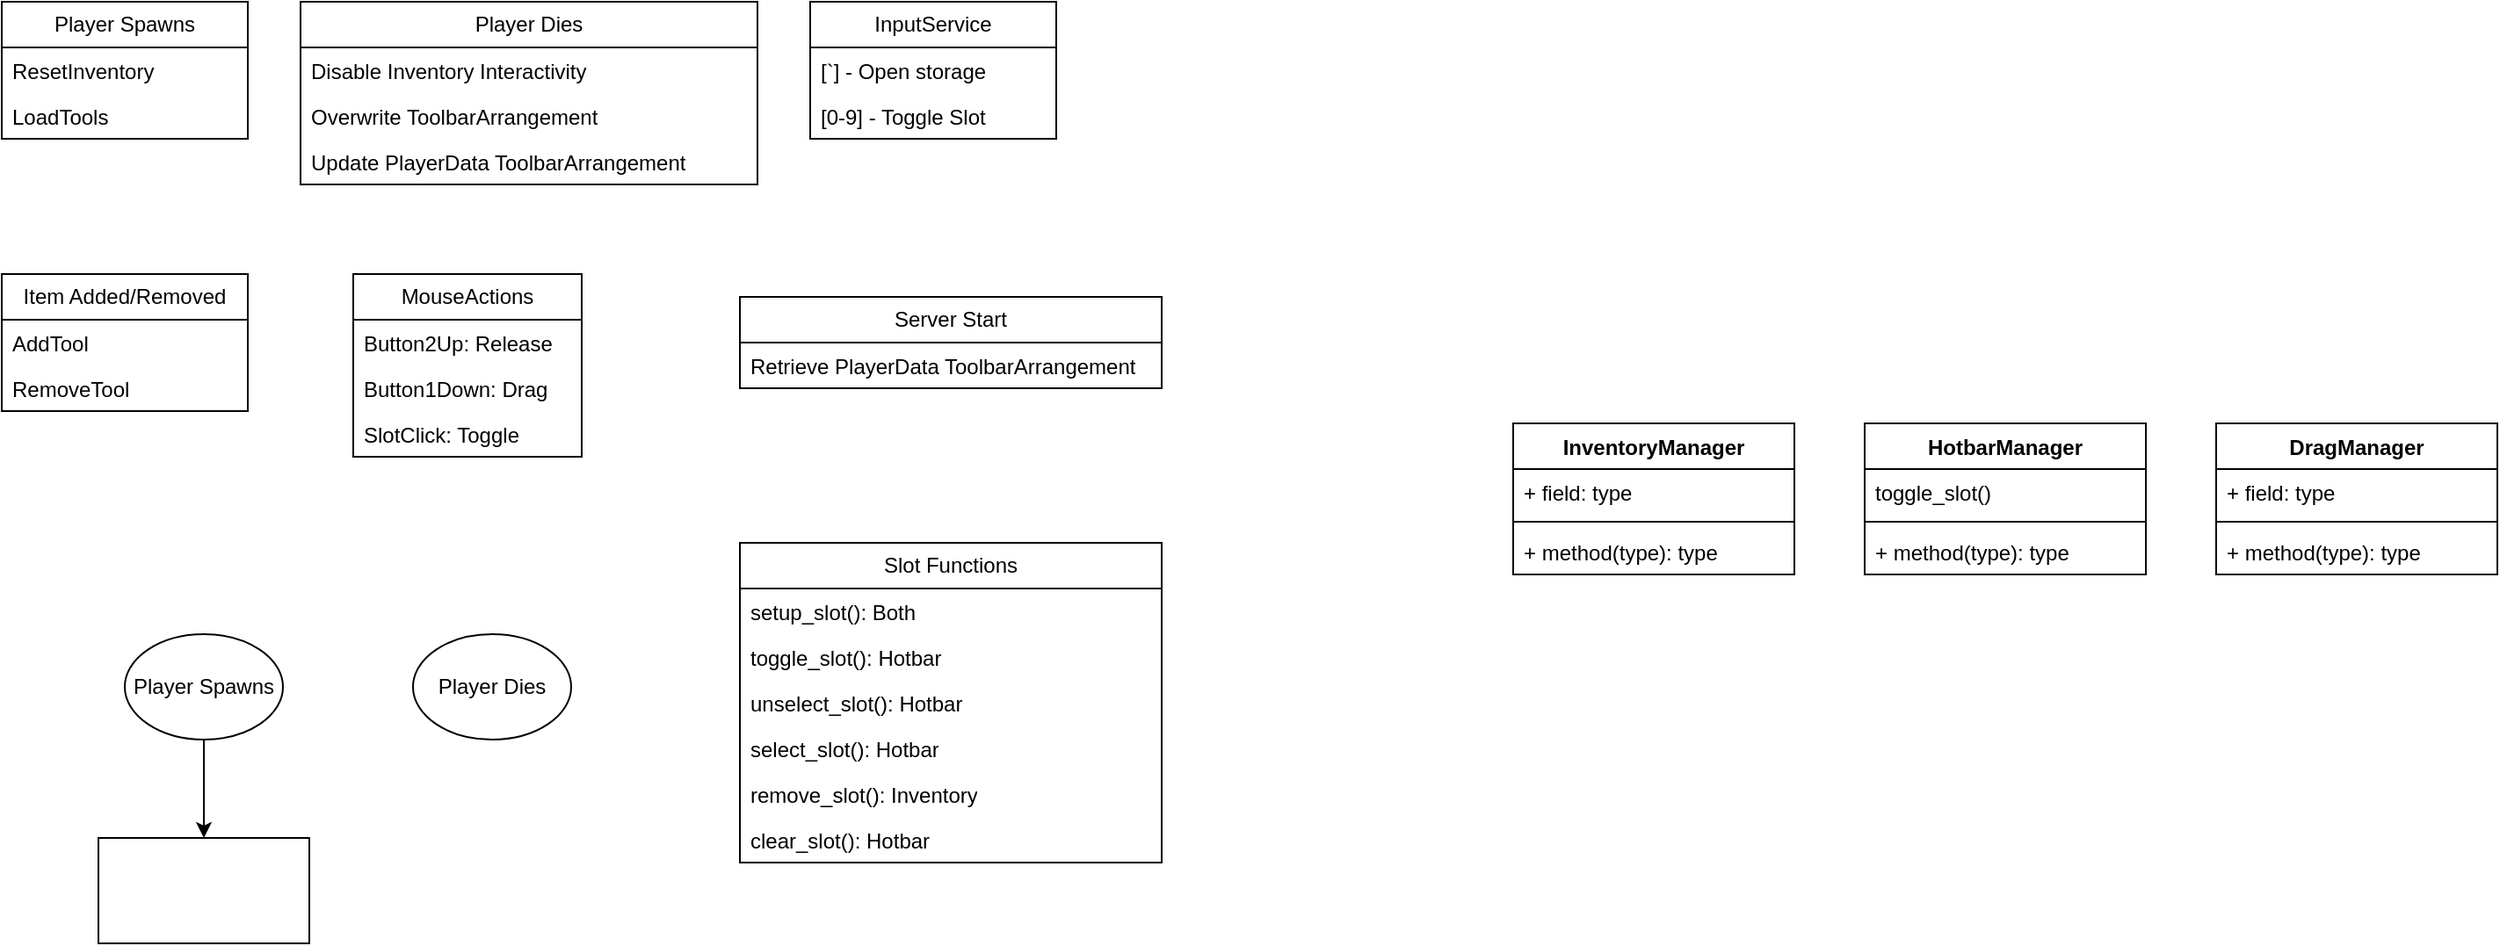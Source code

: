 <mxfile version="24.4.13" type="github">
  <diagram name="Strona-1" id="LjjAXJXx9sa2Wo-3Bv_H">
    <mxGraphModel dx="1105" dy="592" grid="1" gridSize="10" guides="1" tooltips="1" connect="1" arrows="1" fold="1" page="1" pageScale="1" pageWidth="827" pageHeight="1169" math="0" shadow="0">
      <root>
        <mxCell id="0" />
        <mxCell id="1" parent="0" />
        <mxCell id="_anSFyjnba7X9laORE8b-49" value="Player Spawns" style="swimlane;fontStyle=0;childLayout=stackLayout;horizontal=1;startSize=26;fillColor=none;horizontalStack=0;resizeParent=1;resizeParentMax=0;resizeLast=0;collapsible=1;marginBottom=0;whiteSpace=wrap;html=1;" vertex="1" parent="1">
          <mxGeometry x="90" y="40" width="140" height="78" as="geometry" />
        </mxCell>
        <mxCell id="_anSFyjnba7X9laORE8b-51" value="ResetInventory" style="text;strokeColor=none;fillColor=none;align=left;verticalAlign=top;spacingLeft=4;spacingRight=4;overflow=hidden;rotatable=0;points=[[0,0.5],[1,0.5]];portConstraint=eastwest;whiteSpace=wrap;html=1;" vertex="1" parent="_anSFyjnba7X9laORE8b-49">
          <mxGeometry y="26" width="140" height="26" as="geometry" />
        </mxCell>
        <mxCell id="_anSFyjnba7X9laORE8b-52" value="LoadTools" style="text;strokeColor=none;fillColor=none;align=left;verticalAlign=top;spacingLeft=4;spacingRight=4;overflow=hidden;rotatable=0;points=[[0,0.5],[1,0.5]];portConstraint=eastwest;whiteSpace=wrap;html=1;" vertex="1" parent="_anSFyjnba7X9laORE8b-49">
          <mxGeometry y="52" width="140" height="26" as="geometry" />
        </mxCell>
        <mxCell id="_anSFyjnba7X9laORE8b-53" value="Player Dies" style="swimlane;fontStyle=0;childLayout=stackLayout;horizontal=1;startSize=26;fillColor=none;horizontalStack=0;resizeParent=1;resizeParentMax=0;resizeLast=0;collapsible=1;marginBottom=0;whiteSpace=wrap;html=1;" vertex="1" parent="1">
          <mxGeometry x="260" y="40" width="260" height="104" as="geometry" />
        </mxCell>
        <mxCell id="_anSFyjnba7X9laORE8b-54" value="Disable Inventory Interactivity" style="text;strokeColor=none;fillColor=none;align=left;verticalAlign=top;spacingLeft=4;spacingRight=4;overflow=hidden;rotatable=0;points=[[0,0.5],[1,0.5]];portConstraint=eastwest;whiteSpace=wrap;html=1;" vertex="1" parent="_anSFyjnba7X9laORE8b-53">
          <mxGeometry y="26" width="260" height="26" as="geometry" />
        </mxCell>
        <mxCell id="_anSFyjnba7X9laORE8b-55" value="Overwrite ToolbarArrangement" style="text;strokeColor=none;fillColor=none;align=left;verticalAlign=top;spacingLeft=4;spacingRight=4;overflow=hidden;rotatable=0;points=[[0,0.5],[1,0.5]];portConstraint=eastwest;whiteSpace=wrap;html=1;" vertex="1" parent="_anSFyjnba7X9laORE8b-53">
          <mxGeometry y="52" width="260" height="26" as="geometry" />
        </mxCell>
        <mxCell id="_anSFyjnba7X9laORE8b-69" value="Update PlayerData ToolbarArrangement" style="text;strokeColor=none;fillColor=none;align=left;verticalAlign=top;spacingLeft=4;spacingRight=4;overflow=hidden;rotatable=0;points=[[0,0.5],[1,0.5]];portConstraint=eastwest;whiteSpace=wrap;html=1;" vertex="1" parent="_anSFyjnba7X9laORE8b-53">
          <mxGeometry y="78" width="260" height="26" as="geometry" />
        </mxCell>
        <mxCell id="_anSFyjnba7X9laORE8b-57" value="InputService" style="swimlane;fontStyle=0;childLayout=stackLayout;horizontal=1;startSize=26;fillColor=none;horizontalStack=0;resizeParent=1;resizeParentMax=0;resizeLast=0;collapsible=1;marginBottom=0;whiteSpace=wrap;html=1;" vertex="1" parent="1">
          <mxGeometry x="550" y="40" width="140" height="78" as="geometry" />
        </mxCell>
        <mxCell id="_anSFyjnba7X9laORE8b-58" value="[`] - Open storage" style="text;strokeColor=none;fillColor=none;align=left;verticalAlign=top;spacingLeft=4;spacingRight=4;overflow=hidden;rotatable=0;points=[[0,0.5],[1,0.5]];portConstraint=eastwest;whiteSpace=wrap;html=1;" vertex="1" parent="_anSFyjnba7X9laORE8b-57">
          <mxGeometry y="26" width="140" height="26" as="geometry" />
        </mxCell>
        <mxCell id="_anSFyjnba7X9laORE8b-59" value="[0-9] - Toggle Slot" style="text;strokeColor=none;fillColor=none;align=left;verticalAlign=top;spacingLeft=4;spacingRight=4;overflow=hidden;rotatable=0;points=[[0,0.5],[1,0.5]];portConstraint=eastwest;whiteSpace=wrap;html=1;" vertex="1" parent="_anSFyjnba7X9laORE8b-57">
          <mxGeometry y="52" width="140" height="26" as="geometry" />
        </mxCell>
        <mxCell id="_anSFyjnba7X9laORE8b-61" value="MouseActions" style="swimlane;fontStyle=0;childLayout=stackLayout;horizontal=1;startSize=26;fillColor=none;horizontalStack=0;resizeParent=1;resizeParentMax=0;resizeLast=0;collapsible=1;marginBottom=0;whiteSpace=wrap;html=1;" vertex="1" parent="1">
          <mxGeometry x="290" y="195" width="130" height="104" as="geometry" />
        </mxCell>
        <mxCell id="_anSFyjnba7X9laORE8b-62" value="Button2Up: Release" style="text;strokeColor=none;fillColor=none;align=left;verticalAlign=top;spacingLeft=4;spacingRight=4;overflow=hidden;rotatable=0;points=[[0,0.5],[1,0.5]];portConstraint=eastwest;whiteSpace=wrap;html=1;" vertex="1" parent="_anSFyjnba7X9laORE8b-61">
          <mxGeometry y="26" width="130" height="26" as="geometry" />
        </mxCell>
        <mxCell id="_anSFyjnba7X9laORE8b-81" value="Button1Down: Drag" style="text;strokeColor=none;fillColor=none;align=left;verticalAlign=top;spacingLeft=4;spacingRight=4;overflow=hidden;rotatable=0;points=[[0,0.5],[1,0.5]];portConstraint=eastwest;whiteSpace=wrap;html=1;" vertex="1" parent="_anSFyjnba7X9laORE8b-61">
          <mxGeometry y="52" width="130" height="26" as="geometry" />
        </mxCell>
        <mxCell id="_anSFyjnba7X9laORE8b-83" value="SlotClick: Toggle" style="text;strokeColor=none;fillColor=none;align=left;verticalAlign=top;spacingLeft=4;spacingRight=4;overflow=hidden;rotatable=0;points=[[0,0.5],[1,0.5]];portConstraint=eastwest;whiteSpace=wrap;html=1;" vertex="1" parent="_anSFyjnba7X9laORE8b-61">
          <mxGeometry y="78" width="130" height="26" as="geometry" />
        </mxCell>
        <mxCell id="_anSFyjnba7X9laORE8b-65" value="Item Added/Removed" style="swimlane;fontStyle=0;childLayout=stackLayout;horizontal=1;startSize=26;fillColor=none;horizontalStack=0;resizeParent=1;resizeParentMax=0;resizeLast=0;collapsible=1;marginBottom=0;whiteSpace=wrap;html=1;" vertex="1" parent="1">
          <mxGeometry x="90" y="195" width="140" height="78" as="geometry" />
        </mxCell>
        <mxCell id="_anSFyjnba7X9laORE8b-66" value="AddTool" style="text;strokeColor=none;fillColor=none;align=left;verticalAlign=top;spacingLeft=4;spacingRight=4;overflow=hidden;rotatable=0;points=[[0,0.5],[1,0.5]];portConstraint=eastwest;whiteSpace=wrap;html=1;" vertex="1" parent="_anSFyjnba7X9laORE8b-65">
          <mxGeometry y="26" width="140" height="26" as="geometry" />
        </mxCell>
        <mxCell id="_anSFyjnba7X9laORE8b-67" value="RemoveTool" style="text;strokeColor=none;fillColor=none;align=left;verticalAlign=top;spacingLeft=4;spacingRight=4;overflow=hidden;rotatable=0;points=[[0,0.5],[1,0.5]];portConstraint=eastwest;whiteSpace=wrap;html=1;" vertex="1" parent="_anSFyjnba7X9laORE8b-65">
          <mxGeometry y="52" width="140" height="26" as="geometry" />
        </mxCell>
        <mxCell id="_anSFyjnba7X9laORE8b-70" value="Server Start" style="swimlane;fontStyle=0;childLayout=stackLayout;horizontal=1;startSize=26;fillColor=none;horizontalStack=0;resizeParent=1;resizeParentMax=0;resizeLast=0;collapsible=1;marginBottom=0;whiteSpace=wrap;html=1;" vertex="1" parent="1">
          <mxGeometry x="510" y="208" width="240" height="52" as="geometry" />
        </mxCell>
        <mxCell id="_anSFyjnba7X9laORE8b-71" value="Retrieve PlayerData ToolbarArrangement" style="text;strokeColor=none;fillColor=none;align=left;verticalAlign=top;spacingLeft=4;spacingRight=4;overflow=hidden;rotatable=0;points=[[0,0.5],[1,0.5]];portConstraint=eastwest;whiteSpace=wrap;html=1;" vertex="1" parent="_anSFyjnba7X9laORE8b-70">
          <mxGeometry y="26" width="240" height="26" as="geometry" />
        </mxCell>
        <mxCell id="_anSFyjnba7X9laORE8b-117" value="" style="edgeStyle=orthogonalEdgeStyle;rounded=0;orthogonalLoop=1;jettySize=auto;html=1;" edge="1" parent="1" source="_anSFyjnba7X9laORE8b-84" target="_anSFyjnba7X9laORE8b-116">
          <mxGeometry relative="1" as="geometry" />
        </mxCell>
        <mxCell id="_anSFyjnba7X9laORE8b-84" value="Player Spawns" style="ellipse;whiteSpace=wrap;html=1;" vertex="1" parent="1">
          <mxGeometry x="160" y="400" width="90" height="60" as="geometry" />
        </mxCell>
        <mxCell id="_anSFyjnba7X9laORE8b-85" value="Player Dies" style="ellipse;whiteSpace=wrap;html=1;" vertex="1" parent="1">
          <mxGeometry x="324" y="400" width="90" height="60" as="geometry" />
        </mxCell>
        <mxCell id="_anSFyjnba7X9laORE8b-88" value="InventoryManager" style="swimlane;fontStyle=1;align=center;verticalAlign=top;childLayout=stackLayout;horizontal=1;startSize=26;horizontalStack=0;resizeParent=1;resizeParentMax=0;resizeLast=0;collapsible=1;marginBottom=0;whiteSpace=wrap;html=1;" vertex="1" parent="1">
          <mxGeometry x="950" y="280" width="160" height="86" as="geometry" />
        </mxCell>
        <mxCell id="_anSFyjnba7X9laORE8b-89" value="+ field: type" style="text;strokeColor=none;fillColor=none;align=left;verticalAlign=top;spacingLeft=4;spacingRight=4;overflow=hidden;rotatable=0;points=[[0,0.5],[1,0.5]];portConstraint=eastwest;whiteSpace=wrap;html=1;" vertex="1" parent="_anSFyjnba7X9laORE8b-88">
          <mxGeometry y="26" width="160" height="26" as="geometry" />
        </mxCell>
        <mxCell id="_anSFyjnba7X9laORE8b-90" value="" style="line;strokeWidth=1;fillColor=none;align=left;verticalAlign=middle;spacingTop=-1;spacingLeft=3;spacingRight=3;rotatable=0;labelPosition=right;points=[];portConstraint=eastwest;strokeColor=inherit;" vertex="1" parent="_anSFyjnba7X9laORE8b-88">
          <mxGeometry y="52" width="160" height="8" as="geometry" />
        </mxCell>
        <mxCell id="_anSFyjnba7X9laORE8b-91" value="+ method(type): type" style="text;strokeColor=none;fillColor=none;align=left;verticalAlign=top;spacingLeft=4;spacingRight=4;overflow=hidden;rotatable=0;points=[[0,0.5],[1,0.5]];portConstraint=eastwest;whiteSpace=wrap;html=1;" vertex="1" parent="_anSFyjnba7X9laORE8b-88">
          <mxGeometry y="60" width="160" height="26" as="geometry" />
        </mxCell>
        <mxCell id="_anSFyjnba7X9laORE8b-92" value="HotbarManager" style="swimlane;fontStyle=1;align=center;verticalAlign=top;childLayout=stackLayout;horizontal=1;startSize=26;horizontalStack=0;resizeParent=1;resizeParentMax=0;resizeLast=0;collapsible=1;marginBottom=0;whiteSpace=wrap;html=1;" vertex="1" parent="1">
          <mxGeometry x="1150" y="280" width="160" height="86" as="geometry" />
        </mxCell>
        <mxCell id="_anSFyjnba7X9laORE8b-93" value="toggle_slot()" style="text;strokeColor=none;fillColor=none;align=left;verticalAlign=top;spacingLeft=4;spacingRight=4;overflow=hidden;rotatable=0;points=[[0,0.5],[1,0.5]];portConstraint=eastwest;whiteSpace=wrap;html=1;" vertex="1" parent="_anSFyjnba7X9laORE8b-92">
          <mxGeometry y="26" width="160" height="26" as="geometry" />
        </mxCell>
        <mxCell id="_anSFyjnba7X9laORE8b-94" value="" style="line;strokeWidth=1;fillColor=none;align=left;verticalAlign=middle;spacingTop=-1;spacingLeft=3;spacingRight=3;rotatable=0;labelPosition=right;points=[];portConstraint=eastwest;strokeColor=inherit;" vertex="1" parent="_anSFyjnba7X9laORE8b-92">
          <mxGeometry y="52" width="160" height="8" as="geometry" />
        </mxCell>
        <mxCell id="_anSFyjnba7X9laORE8b-95" value="+ method(type): type" style="text;strokeColor=none;fillColor=none;align=left;verticalAlign=top;spacingLeft=4;spacingRight=4;overflow=hidden;rotatable=0;points=[[0,0.5],[1,0.5]];portConstraint=eastwest;whiteSpace=wrap;html=1;" vertex="1" parent="_anSFyjnba7X9laORE8b-92">
          <mxGeometry y="60" width="160" height="26" as="geometry" />
        </mxCell>
        <mxCell id="_anSFyjnba7X9laORE8b-96" value="DragManager" style="swimlane;fontStyle=1;align=center;verticalAlign=top;childLayout=stackLayout;horizontal=1;startSize=26;horizontalStack=0;resizeParent=1;resizeParentMax=0;resizeLast=0;collapsible=1;marginBottom=0;whiteSpace=wrap;html=1;" vertex="1" parent="1">
          <mxGeometry x="1350" y="280" width="160" height="86" as="geometry" />
        </mxCell>
        <mxCell id="_anSFyjnba7X9laORE8b-97" value="+ field: type" style="text;strokeColor=none;fillColor=none;align=left;verticalAlign=top;spacingLeft=4;spacingRight=4;overflow=hidden;rotatable=0;points=[[0,0.5],[1,0.5]];portConstraint=eastwest;whiteSpace=wrap;html=1;" vertex="1" parent="_anSFyjnba7X9laORE8b-96">
          <mxGeometry y="26" width="160" height="26" as="geometry" />
        </mxCell>
        <mxCell id="_anSFyjnba7X9laORE8b-98" value="" style="line;strokeWidth=1;fillColor=none;align=left;verticalAlign=middle;spacingTop=-1;spacingLeft=3;spacingRight=3;rotatable=0;labelPosition=right;points=[];portConstraint=eastwest;strokeColor=inherit;" vertex="1" parent="_anSFyjnba7X9laORE8b-96">
          <mxGeometry y="52" width="160" height="8" as="geometry" />
        </mxCell>
        <mxCell id="_anSFyjnba7X9laORE8b-99" value="+ method(type): type" style="text;strokeColor=none;fillColor=none;align=left;verticalAlign=top;spacingLeft=4;spacingRight=4;overflow=hidden;rotatable=0;points=[[0,0.5],[1,0.5]];portConstraint=eastwest;whiteSpace=wrap;html=1;" vertex="1" parent="_anSFyjnba7X9laORE8b-96">
          <mxGeometry y="60" width="160" height="26" as="geometry" />
        </mxCell>
        <mxCell id="_anSFyjnba7X9laORE8b-108" value="Slot Functions" style="swimlane;fontStyle=0;childLayout=stackLayout;horizontal=1;startSize=26;fillColor=none;horizontalStack=0;resizeParent=1;resizeParentMax=0;resizeLast=0;collapsible=1;marginBottom=0;whiteSpace=wrap;html=1;" vertex="1" parent="1">
          <mxGeometry x="510" y="348" width="240" height="182" as="geometry" />
        </mxCell>
        <mxCell id="_anSFyjnba7X9laORE8b-109" value="setup_slot(): Both&lt;div&gt;&lt;div&gt;&lt;br&gt;&lt;/div&gt;&lt;/div&gt;" style="text;strokeColor=none;fillColor=none;align=left;verticalAlign=top;spacingLeft=4;spacingRight=4;overflow=hidden;rotatable=0;points=[[0,0.5],[1,0.5]];portConstraint=eastwest;whiteSpace=wrap;html=1;" vertex="1" parent="_anSFyjnba7X9laORE8b-108">
          <mxGeometry y="26" width="240" height="26" as="geometry" />
        </mxCell>
        <mxCell id="_anSFyjnba7X9laORE8b-110" value="&lt;div&gt;&lt;div&gt;toggle_slot(): Hotbar&lt;/div&gt;&lt;/div&gt;" style="text;strokeColor=none;fillColor=none;align=left;verticalAlign=top;spacingLeft=4;spacingRight=4;overflow=hidden;rotatable=0;points=[[0,0.5],[1,0.5]];portConstraint=eastwest;whiteSpace=wrap;html=1;" vertex="1" parent="_anSFyjnba7X9laORE8b-108">
          <mxGeometry y="52" width="240" height="26" as="geometry" />
        </mxCell>
        <mxCell id="_anSFyjnba7X9laORE8b-111" value="&lt;div&gt;&lt;div&gt;unselect_slot(): Hotbar&lt;/div&gt;&lt;/div&gt;" style="text;strokeColor=none;fillColor=none;align=left;verticalAlign=top;spacingLeft=4;spacingRight=4;overflow=hidden;rotatable=0;points=[[0,0.5],[1,0.5]];portConstraint=eastwest;whiteSpace=wrap;html=1;" vertex="1" parent="_anSFyjnba7X9laORE8b-108">
          <mxGeometry y="78" width="240" height="26" as="geometry" />
        </mxCell>
        <mxCell id="_anSFyjnba7X9laORE8b-112" value="&lt;div&gt;&lt;div&gt;select_slot(): Hotbar&lt;/div&gt;&lt;/div&gt;" style="text;strokeColor=none;fillColor=none;align=left;verticalAlign=top;spacingLeft=4;spacingRight=4;overflow=hidden;rotatable=0;points=[[0,0.5],[1,0.5]];portConstraint=eastwest;whiteSpace=wrap;html=1;" vertex="1" parent="_anSFyjnba7X9laORE8b-108">
          <mxGeometry y="104" width="240" height="26" as="geometry" />
        </mxCell>
        <mxCell id="_anSFyjnba7X9laORE8b-114" value="remove_slot(): Inventory" style="text;strokeColor=none;fillColor=none;align=left;verticalAlign=top;spacingLeft=4;spacingRight=4;overflow=hidden;rotatable=0;points=[[0,0.5],[1,0.5]];portConstraint=eastwest;whiteSpace=wrap;html=1;" vertex="1" parent="_anSFyjnba7X9laORE8b-108">
          <mxGeometry y="130" width="240" height="26" as="geometry" />
        </mxCell>
        <mxCell id="_anSFyjnba7X9laORE8b-115" value="clear_slot(): Hotbar" style="text;strokeColor=none;fillColor=none;align=left;verticalAlign=top;spacingLeft=4;spacingRight=4;overflow=hidden;rotatable=0;points=[[0,0.5],[1,0.5]];portConstraint=eastwest;whiteSpace=wrap;html=1;" vertex="1" parent="_anSFyjnba7X9laORE8b-108">
          <mxGeometry y="156" width="240" height="26" as="geometry" />
        </mxCell>
        <mxCell id="_anSFyjnba7X9laORE8b-116" value="" style="whiteSpace=wrap;html=1;" vertex="1" parent="1">
          <mxGeometry x="145" y="516" width="120" height="60" as="geometry" />
        </mxCell>
      </root>
    </mxGraphModel>
  </diagram>
</mxfile>
